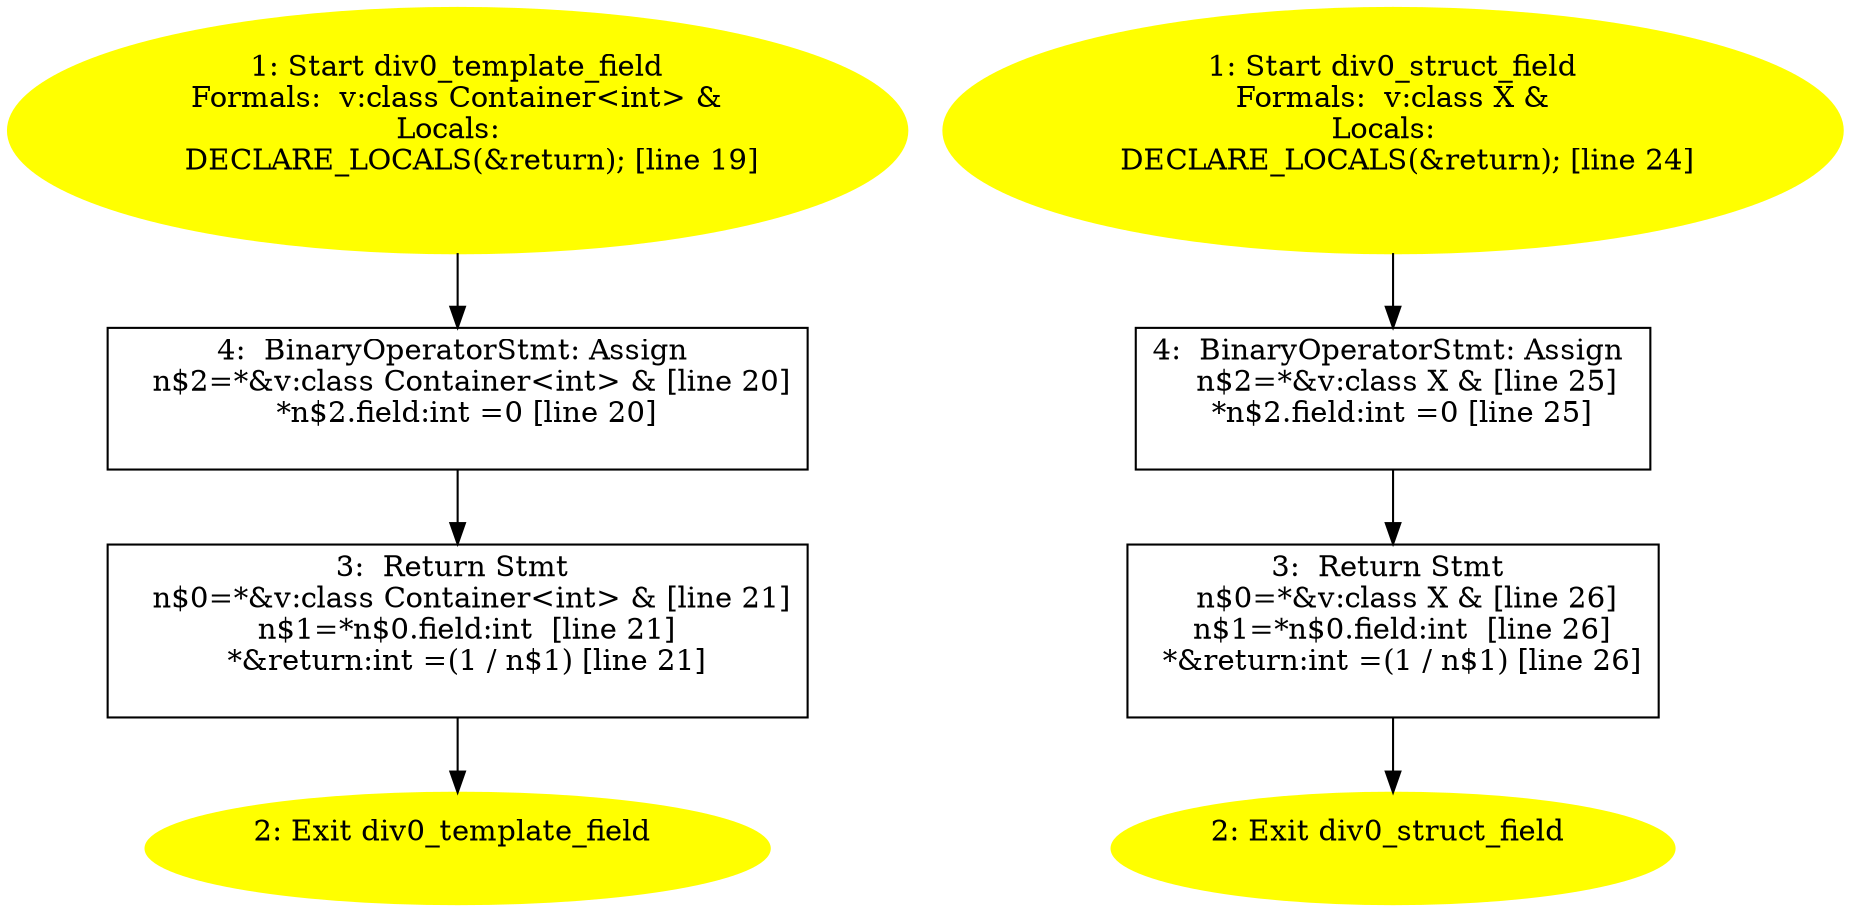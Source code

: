 /* @generated */
digraph iCFG {
"div0_template_field{d41d8cd98f00b204e9800998ecf8427e_Z19div0_template_fieldR9ContainerIiE}.f711a339e6f47ac0a5a0a34c94220477_4" [label="4:  BinaryOperatorStmt: Assign \n   n$2=*&v:class Container<int> & [line 20]\n  *n$2.field:int =0 [line 20]\n " shape="box"]
	

	 "div0_template_field{d41d8cd98f00b204e9800998ecf8427e_Z19div0_template_fieldR9ContainerIiE}.f711a339e6f47ac0a5a0a34c94220477_4" -> "div0_template_field{d41d8cd98f00b204e9800998ecf8427e_Z19div0_template_fieldR9ContainerIiE}.f711a339e6f47ac0a5a0a34c94220477_3" ;
"div0_template_field{d41d8cd98f00b204e9800998ecf8427e_Z19div0_template_fieldR9ContainerIiE}.f711a339e6f47ac0a5a0a34c94220477_3" [label="3:  Return Stmt \n   n$0=*&v:class Container<int> & [line 21]\n  n$1=*n$0.field:int  [line 21]\n  *&return:int =(1 / n$1) [line 21]\n " shape="box"]
	

	 "div0_template_field{d41d8cd98f00b204e9800998ecf8427e_Z19div0_template_fieldR9ContainerIiE}.f711a339e6f47ac0a5a0a34c94220477_3" -> "div0_template_field{d41d8cd98f00b204e9800998ecf8427e_Z19div0_template_fieldR9ContainerIiE}.f711a339e6f47ac0a5a0a34c94220477_2" ;
"div0_template_field{d41d8cd98f00b204e9800998ecf8427e_Z19div0_template_fieldR9ContainerIiE}.f711a339e6f47ac0a5a0a34c94220477_2" [label="2: Exit div0_template_field \n  " color=yellow style=filled]
	

"div0_template_field{d41d8cd98f00b204e9800998ecf8427e_Z19div0_template_fieldR9ContainerIiE}.f711a339e6f47ac0a5a0a34c94220477_1" [label="1: Start div0_template_field\nFormals:  v:class Container<int> &\nLocals:  \n   DECLARE_LOCALS(&return); [line 19]\n " color=yellow style=filled]
	

	 "div0_template_field{d41d8cd98f00b204e9800998ecf8427e_Z19div0_template_fieldR9ContainerIiE}.f711a339e6f47ac0a5a0a34c94220477_1" -> "div0_template_field{d41d8cd98f00b204e9800998ecf8427e_Z19div0_template_fieldR9ContainerIiE}.f711a339e6f47ac0a5a0a34c94220477_4" ;
"div0_struct_field{d41d8cd98f00b204e9800998ecf8427e_Z17div0_struct_fieldR1X}.6f10073fac33b17e9d40fdbc8394aab6_4" [label="4:  BinaryOperatorStmt: Assign \n   n$2=*&v:class X & [line 25]\n  *n$2.field:int =0 [line 25]\n " shape="box"]
	

	 "div0_struct_field{d41d8cd98f00b204e9800998ecf8427e_Z17div0_struct_fieldR1X}.6f10073fac33b17e9d40fdbc8394aab6_4" -> "div0_struct_field{d41d8cd98f00b204e9800998ecf8427e_Z17div0_struct_fieldR1X}.6f10073fac33b17e9d40fdbc8394aab6_3" ;
"div0_struct_field{d41d8cd98f00b204e9800998ecf8427e_Z17div0_struct_fieldR1X}.6f10073fac33b17e9d40fdbc8394aab6_3" [label="3:  Return Stmt \n   n$0=*&v:class X & [line 26]\n  n$1=*n$0.field:int  [line 26]\n  *&return:int =(1 / n$1) [line 26]\n " shape="box"]
	

	 "div0_struct_field{d41d8cd98f00b204e9800998ecf8427e_Z17div0_struct_fieldR1X}.6f10073fac33b17e9d40fdbc8394aab6_3" -> "div0_struct_field{d41d8cd98f00b204e9800998ecf8427e_Z17div0_struct_fieldR1X}.6f10073fac33b17e9d40fdbc8394aab6_2" ;
"div0_struct_field{d41d8cd98f00b204e9800998ecf8427e_Z17div0_struct_fieldR1X}.6f10073fac33b17e9d40fdbc8394aab6_2" [label="2: Exit div0_struct_field \n  " color=yellow style=filled]
	

"div0_struct_field{d41d8cd98f00b204e9800998ecf8427e_Z17div0_struct_fieldR1X}.6f10073fac33b17e9d40fdbc8394aab6_1" [label="1: Start div0_struct_field\nFormals:  v:class X &\nLocals:  \n   DECLARE_LOCALS(&return); [line 24]\n " color=yellow style=filled]
	

	 "div0_struct_field{d41d8cd98f00b204e9800998ecf8427e_Z17div0_struct_fieldR1X}.6f10073fac33b17e9d40fdbc8394aab6_1" -> "div0_struct_field{d41d8cd98f00b204e9800998ecf8427e_Z17div0_struct_fieldR1X}.6f10073fac33b17e9d40fdbc8394aab6_4" ;
}
